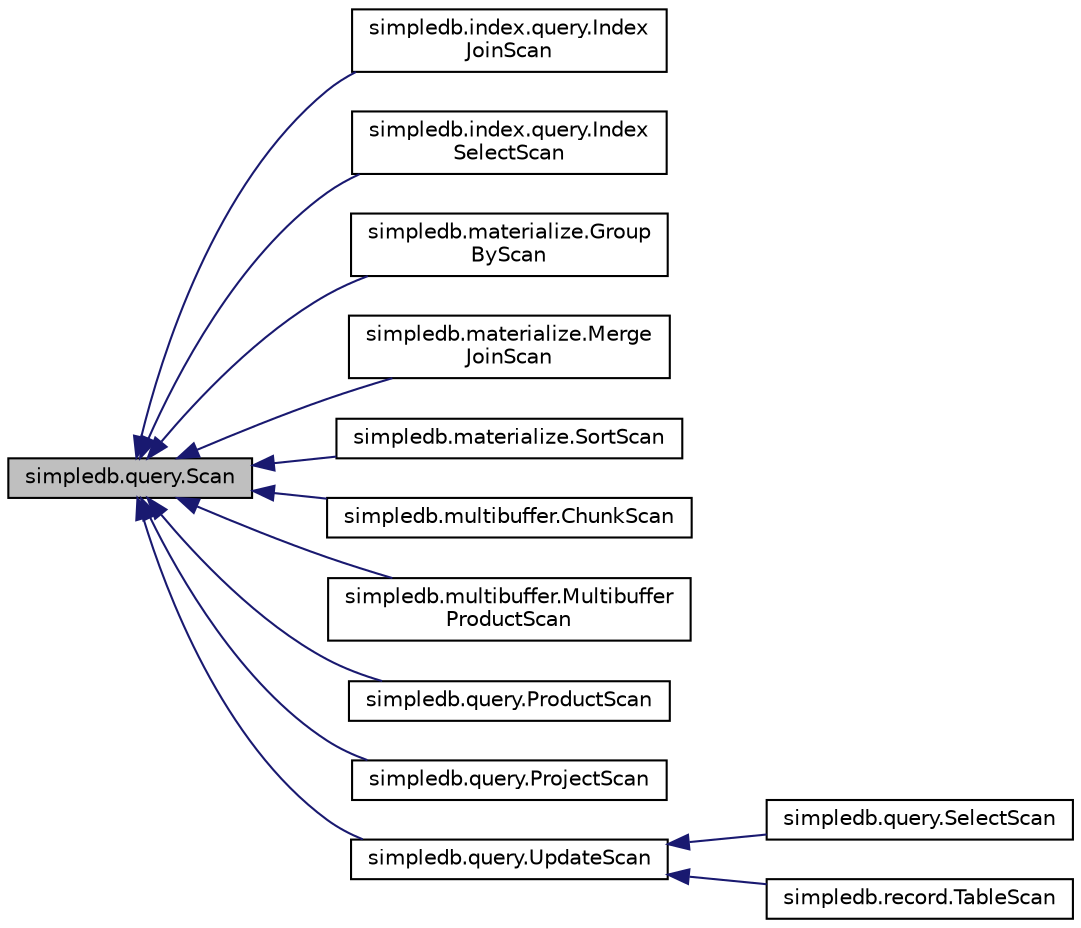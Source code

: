 digraph "simpledb.query.Scan"
{
  edge [fontname="Helvetica",fontsize="10",labelfontname="Helvetica",labelfontsize="10"];
  node [fontname="Helvetica",fontsize="10",shape=record];
  rankdir="LR";
  Node0 [label="simpledb.query.Scan",height=0.2,width=0.4,color="black", fillcolor="grey75", style="filled", fontcolor="black"];
  Node0 -> Node1 [dir="back",color="midnightblue",fontsize="10",style="solid",fontname="Helvetica"];
  Node1 [label="simpledb.index.query.Index\lJoinScan",height=0.2,width=0.4,color="black", fillcolor="white", style="filled",URL="$classsimpledb_1_1index_1_1query_1_1IndexJoinScan.html"];
  Node0 -> Node2 [dir="back",color="midnightblue",fontsize="10",style="solid",fontname="Helvetica"];
  Node2 [label="simpledb.index.query.Index\lSelectScan",height=0.2,width=0.4,color="black", fillcolor="white", style="filled",URL="$classsimpledb_1_1index_1_1query_1_1IndexSelectScan.html"];
  Node0 -> Node3 [dir="back",color="midnightblue",fontsize="10",style="solid",fontname="Helvetica"];
  Node3 [label="simpledb.materialize.Group\lByScan",height=0.2,width=0.4,color="black", fillcolor="white", style="filled",URL="$classsimpledb_1_1materialize_1_1GroupByScan.html"];
  Node0 -> Node4 [dir="back",color="midnightblue",fontsize="10",style="solid",fontname="Helvetica"];
  Node4 [label="simpledb.materialize.Merge\lJoinScan",height=0.2,width=0.4,color="black", fillcolor="white", style="filled",URL="$classsimpledb_1_1materialize_1_1MergeJoinScan.html"];
  Node0 -> Node5 [dir="back",color="midnightblue",fontsize="10",style="solid",fontname="Helvetica"];
  Node5 [label="simpledb.materialize.SortScan",height=0.2,width=0.4,color="black", fillcolor="white", style="filled",URL="$classsimpledb_1_1materialize_1_1SortScan.html"];
  Node0 -> Node6 [dir="back",color="midnightblue",fontsize="10",style="solid",fontname="Helvetica"];
  Node6 [label="simpledb.multibuffer.ChunkScan",height=0.2,width=0.4,color="black", fillcolor="white", style="filled",URL="$classsimpledb_1_1multibuffer_1_1ChunkScan.html"];
  Node0 -> Node7 [dir="back",color="midnightblue",fontsize="10",style="solid",fontname="Helvetica"];
  Node7 [label="simpledb.multibuffer.Multibuffer\lProductScan",height=0.2,width=0.4,color="black", fillcolor="white", style="filled",URL="$classsimpledb_1_1multibuffer_1_1MultibufferProductScan.html"];
  Node0 -> Node8 [dir="back",color="midnightblue",fontsize="10",style="solid",fontname="Helvetica"];
  Node8 [label="simpledb.query.ProductScan",height=0.2,width=0.4,color="black", fillcolor="white", style="filled",URL="$classsimpledb_1_1query_1_1ProductScan.html"];
  Node0 -> Node9 [dir="back",color="midnightblue",fontsize="10",style="solid",fontname="Helvetica"];
  Node9 [label="simpledb.query.ProjectScan",height=0.2,width=0.4,color="black", fillcolor="white", style="filled",URL="$classsimpledb_1_1query_1_1ProjectScan.html"];
  Node0 -> Node10 [dir="back",color="midnightblue",fontsize="10",style="solid",fontname="Helvetica"];
  Node10 [label="simpledb.query.UpdateScan",height=0.2,width=0.4,color="black", fillcolor="white", style="filled",URL="$interfacesimpledb_1_1query_1_1UpdateScan.html"];
  Node10 -> Node11 [dir="back",color="midnightblue",fontsize="10",style="solid",fontname="Helvetica"];
  Node11 [label="simpledb.query.SelectScan",height=0.2,width=0.4,color="black", fillcolor="white", style="filled",URL="$classsimpledb_1_1query_1_1SelectScan.html"];
  Node10 -> Node12 [dir="back",color="midnightblue",fontsize="10",style="solid",fontname="Helvetica"];
  Node12 [label="simpledb.record.TableScan",height=0.2,width=0.4,color="black", fillcolor="white", style="filled",URL="$classsimpledb_1_1record_1_1TableScan.html"];
}
